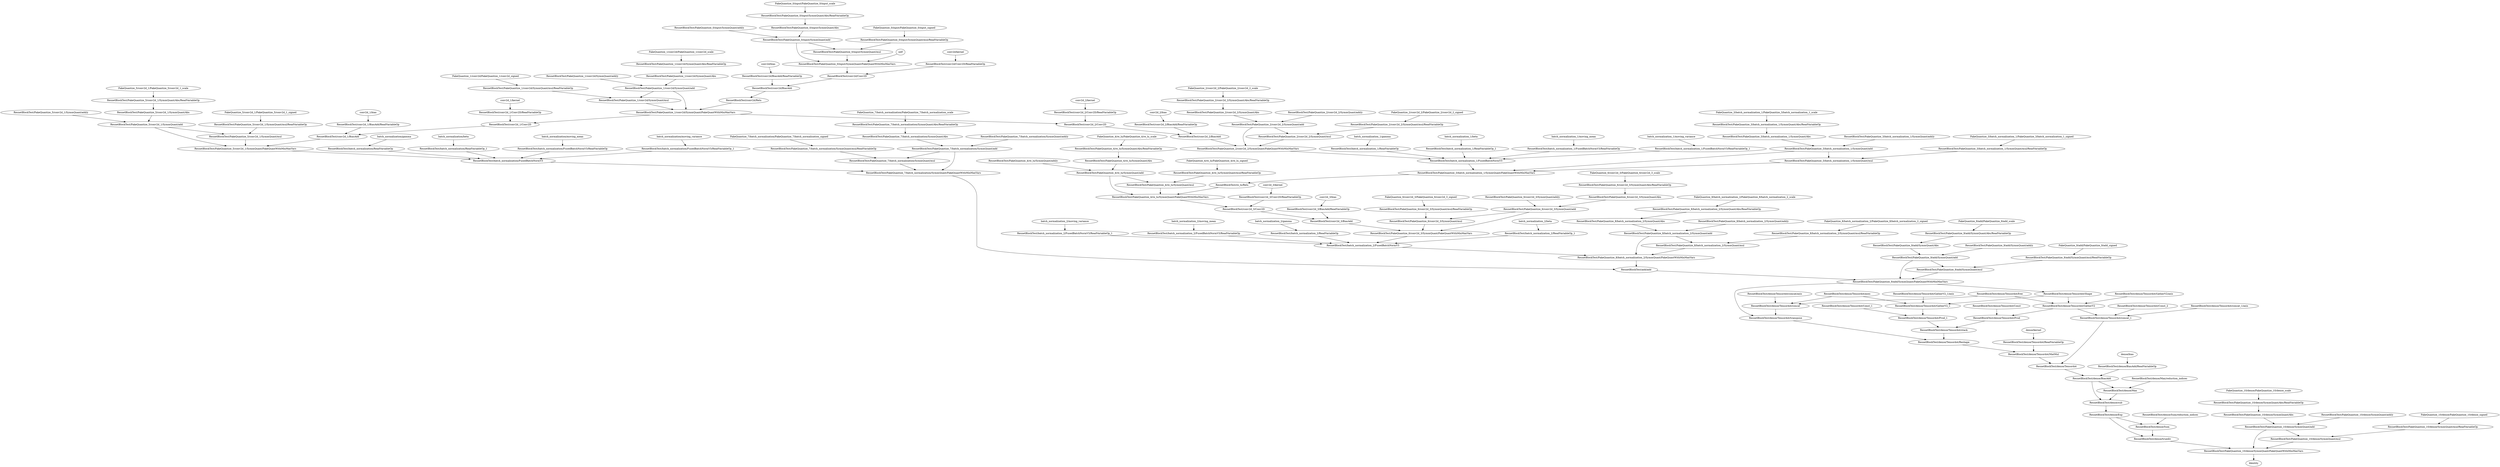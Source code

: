strict digraph  {
self [op=Placeholder];
"FakeQuantize_0/input/FakeQuantize_0/input_scale" [op=Placeholder];
"ResnetBlockTest/FakeQuantize_0/input/SymmQuant/Abs/ReadVariableOp" [op=ReadVariableOp];
"ResnetBlockTest/FakeQuantize_0/input/SymmQuant/Abs" [op=Abs];
"ResnetBlockTest/FakeQuantize_0/input/SymmQuant/add/y" [op=Const];
"ResnetBlockTest/FakeQuantize_0/input/SymmQuant/add" [op=AddV2];
"FakeQuantize_0/input/FakeQuantize_0/input_signed" [op=Placeholder];
"ResnetBlockTest/FakeQuantize_0/input/SymmQuant/mul/ReadVariableOp" [op=ReadVariableOp];
"ResnetBlockTest/FakeQuantize_0/input/SymmQuant/mul" [op=Mul];
"ResnetBlockTest/FakeQuantize_0/input/SymmQuant/FakeQuantWithMinMaxVars" [op=FakeQuantWithMinMaxVars];
"conv2d/kernel" [op=Placeholder];
"ResnetBlockTest/conv2d/Conv2D/ReadVariableOp" [op=ReadVariableOp];
"ResnetBlockTest/conv2d/Conv2D" [op=Conv2D];
"conv2d/bias" [op=Placeholder];
"ResnetBlockTest/conv2d/BiasAdd/ReadVariableOp" [op=ReadVariableOp];
"ResnetBlockTest/conv2d/BiasAdd" [op=BiasAdd];
"ResnetBlockTest/conv2d/Relu" [op=Relu];
"FakeQuantize_1/conv2d/FakeQuantize_1/conv2d_scale" [op=Placeholder];
"ResnetBlockTest/FakeQuantize_1/conv2d/SymmQuant/Abs/ReadVariableOp" [op=ReadVariableOp];
"ResnetBlockTest/FakeQuantize_1/conv2d/SymmQuant/Abs" [op=Abs];
"ResnetBlockTest/FakeQuantize_1/conv2d/SymmQuant/add/y" [op=Const];
"ResnetBlockTest/FakeQuantize_1/conv2d/SymmQuant/add" [op=AddV2];
"FakeQuantize_1/conv2d/FakeQuantize_1/conv2d_signed" [op=Placeholder];
"ResnetBlockTest/FakeQuantize_1/conv2d/SymmQuant/mul/ReadVariableOp" [op=ReadVariableOp];
"ResnetBlockTest/FakeQuantize_1/conv2d/SymmQuant/mul" [op=Mul];
"ResnetBlockTest/FakeQuantize_1/conv2d/SymmQuant/FakeQuantWithMinMaxVars" [op=FakeQuantWithMinMaxVars];
"conv2d_2/kernel" [op=Placeholder];
"ResnetBlockTest/conv2d_2/Conv2D/ReadVariableOp" [op=ReadVariableOp];
"ResnetBlockTest/conv2d_2/Conv2D" [op=Conv2D];
"conv2d_2/bias" [op=Placeholder];
"ResnetBlockTest/conv2d_2/BiasAdd/ReadVariableOp" [op=ReadVariableOp];
"ResnetBlockTest/conv2d_2/BiasAdd" [op=BiasAdd];
"FakeQuantize_2/conv2d_2/FakeQuantize_2/conv2d_2_scale" [op=Placeholder];
"ResnetBlockTest/FakeQuantize_2/conv2d_2/SymmQuant/Abs/ReadVariableOp" [op=ReadVariableOp];
"ResnetBlockTest/FakeQuantize_2/conv2d_2/SymmQuant/Abs" [op=Abs];
"ResnetBlockTest/FakeQuantize_2/conv2d_2/SymmQuant/add/y" [op=Const];
"ResnetBlockTest/FakeQuantize_2/conv2d_2/SymmQuant/add" [op=AddV2];
"FakeQuantize_2/conv2d_2/FakeQuantize_2/conv2d_2_signed" [op=Placeholder];
"ResnetBlockTest/FakeQuantize_2/conv2d_2/SymmQuant/mul/ReadVariableOp" [op=ReadVariableOp];
"ResnetBlockTest/FakeQuantize_2/conv2d_2/SymmQuant/mul" [op=Mul];
"ResnetBlockTest/FakeQuantize_2/conv2d_2/SymmQuant/FakeQuantWithMinMaxVars" [op=FakeQuantWithMinMaxVars];
"batch_normalization_1/gamma" [op=Placeholder];
"ResnetBlockTest/batch_normalization_1/ReadVariableOp" [op=ReadVariableOp];
"batch_normalization_1/beta" [op=Placeholder];
"ResnetBlockTest/batch_normalization_1/ReadVariableOp_1" [op=ReadVariableOp];
"batch_normalization_1/moving_mean" [op=Placeholder];
"ResnetBlockTest/batch_normalization_1/FusedBatchNormV3/ReadVariableOp" [op=ReadVariableOp];
"batch_normalization_1/moving_variance" [op=Placeholder];
"ResnetBlockTest/batch_normalization_1/FusedBatchNormV3/ReadVariableOp_1" [op=ReadVariableOp];
"ResnetBlockTest/batch_normalization_1/FusedBatchNormV3" [op=FusedBatchNormV3];
"FakeQuantize_3/batch_normalization_1/FakeQuantize_3/batch_normalization_1_scale" [op=Placeholder];
"ResnetBlockTest/FakeQuantize_3/batch_normalization_1/SymmQuant/Abs/ReadVariableOp" [op=ReadVariableOp];
"ResnetBlockTest/FakeQuantize_3/batch_normalization_1/SymmQuant/Abs" [op=Abs];
"ResnetBlockTest/FakeQuantize_3/batch_normalization_1/SymmQuant/add/y" [op=Const];
"ResnetBlockTest/FakeQuantize_3/batch_normalization_1/SymmQuant/add" [op=AddV2];
"FakeQuantize_3/batch_normalization_1/FakeQuantize_3/batch_normalization_1_signed" [op=Placeholder];
"ResnetBlockTest/FakeQuantize_3/batch_normalization_1/SymmQuant/mul/ReadVariableOp" [op=ReadVariableOp];
"ResnetBlockTest/FakeQuantize_3/batch_normalization_1/SymmQuant/mul" [op=Mul];
"ResnetBlockTest/FakeQuantize_3/batch_normalization_1/SymmQuant/FakeQuantWithMinMaxVars" [op=FakeQuantWithMinMaxVars];
"ResnetBlockTest/re_lu/Relu" [op=Relu];
"FakeQuantize_4/re_lu/FakeQuantize_4/re_lu_scale" [op=Placeholder];
"ResnetBlockTest/FakeQuantize_4/re_lu/SymmQuant/Abs/ReadVariableOp" [op=ReadVariableOp];
"ResnetBlockTest/FakeQuantize_4/re_lu/SymmQuant/Abs" [op=Abs];
"ResnetBlockTest/FakeQuantize_4/re_lu/SymmQuant/add/y" [op=Const];
"ResnetBlockTest/FakeQuantize_4/re_lu/SymmQuant/add" [op=AddV2];
"FakeQuantize_4/re_lu/FakeQuantize_4/re_lu_signed" [op=Placeholder];
"ResnetBlockTest/FakeQuantize_4/re_lu/SymmQuant/mul/ReadVariableOp" [op=ReadVariableOp];
"ResnetBlockTest/FakeQuantize_4/re_lu/SymmQuant/mul" [op=Mul];
"ResnetBlockTest/FakeQuantize_4/re_lu/SymmQuant/FakeQuantWithMinMaxVars" [op=FakeQuantWithMinMaxVars];
"conv2d_3/kernel" [op=Placeholder];
"ResnetBlockTest/conv2d_3/Conv2D/ReadVariableOp" [op=ReadVariableOp];
"ResnetBlockTest/conv2d_3/Conv2D" [op=Conv2D];
"conv2d_3/bias" [op=Placeholder];
"ResnetBlockTest/conv2d_3/BiasAdd/ReadVariableOp" [op=ReadVariableOp];
"ResnetBlockTest/conv2d_3/BiasAdd" [op=BiasAdd];
"conv2d_1/kernel" [op=Placeholder];
"ResnetBlockTest/conv2d_1/Conv2D/ReadVariableOp" [op=ReadVariableOp];
"ResnetBlockTest/conv2d_1/Conv2D" [op=Conv2D];
"conv2d_1/bias" [op=Placeholder];
"ResnetBlockTest/conv2d_1/BiasAdd/ReadVariableOp" [op=ReadVariableOp];
"ResnetBlockTest/conv2d_1/BiasAdd" [op=BiasAdd];
"FakeQuantize_6/conv2d_3/FakeQuantize_6/conv2d_3_scale" [op=Placeholder];
"ResnetBlockTest/FakeQuantize_6/conv2d_3/SymmQuant/Abs/ReadVariableOp" [op=ReadVariableOp];
"ResnetBlockTest/FakeQuantize_6/conv2d_3/SymmQuant/Abs" [op=Abs];
"ResnetBlockTest/FakeQuantize_6/conv2d_3/SymmQuant/add/y" [op=Const];
"ResnetBlockTest/FakeQuantize_6/conv2d_3/SymmQuant/add" [op=AddV2];
"FakeQuantize_6/conv2d_3/FakeQuantize_6/conv2d_3_signed" [op=Placeholder];
"ResnetBlockTest/FakeQuantize_6/conv2d_3/SymmQuant/mul/ReadVariableOp" [op=ReadVariableOp];
"ResnetBlockTest/FakeQuantize_6/conv2d_3/SymmQuant/mul" [op=Mul];
"ResnetBlockTest/FakeQuantize_6/conv2d_3/SymmQuant/FakeQuantWithMinMaxVars" [op=FakeQuantWithMinMaxVars];
"FakeQuantize_5/conv2d_1/FakeQuantize_5/conv2d_1_scale" [op=Placeholder];
"ResnetBlockTest/FakeQuantize_5/conv2d_1/SymmQuant/Abs/ReadVariableOp" [op=ReadVariableOp];
"ResnetBlockTest/FakeQuantize_5/conv2d_1/SymmQuant/Abs" [op=Abs];
"ResnetBlockTest/FakeQuantize_5/conv2d_1/SymmQuant/add/y" [op=Const];
"ResnetBlockTest/FakeQuantize_5/conv2d_1/SymmQuant/add" [op=AddV2];
"FakeQuantize_5/conv2d_1/FakeQuantize_5/conv2d_1_signed" [op=Placeholder];
"ResnetBlockTest/FakeQuantize_5/conv2d_1/SymmQuant/mul/ReadVariableOp" [op=ReadVariableOp];
"ResnetBlockTest/FakeQuantize_5/conv2d_1/SymmQuant/mul" [op=Mul];
"ResnetBlockTest/FakeQuantize_5/conv2d_1/SymmQuant/FakeQuantWithMinMaxVars" [op=FakeQuantWithMinMaxVars];
"batch_normalization_2/gamma" [op=Placeholder];
"ResnetBlockTest/batch_normalization_2/ReadVariableOp" [op=ReadVariableOp];
"batch_normalization_2/beta" [op=Placeholder];
"ResnetBlockTest/batch_normalization_2/ReadVariableOp_1" [op=ReadVariableOp];
"batch_normalization_2/moving_mean" [op=Placeholder];
"ResnetBlockTest/batch_normalization_2/FusedBatchNormV3/ReadVariableOp" [op=ReadVariableOp];
"batch_normalization_2/moving_variance" [op=Placeholder];
"ResnetBlockTest/batch_normalization_2/FusedBatchNormV3/ReadVariableOp_1" [op=ReadVariableOp];
"ResnetBlockTest/batch_normalization_2/FusedBatchNormV3" [op=FusedBatchNormV3];
"batch_normalization/gamma" [op=Placeholder];
"ResnetBlockTest/batch_normalization/ReadVariableOp" [op=ReadVariableOp];
"batch_normalization/beta" [op=Placeholder];
"ResnetBlockTest/batch_normalization/ReadVariableOp_1" [op=ReadVariableOp];
"batch_normalization/moving_mean" [op=Placeholder];
"ResnetBlockTest/batch_normalization/FusedBatchNormV3/ReadVariableOp" [op=ReadVariableOp];
"batch_normalization/moving_variance" [op=Placeholder];
"ResnetBlockTest/batch_normalization/FusedBatchNormV3/ReadVariableOp_1" [op=ReadVariableOp];
"ResnetBlockTest/batch_normalization/FusedBatchNormV3" [op=FusedBatchNormV3];
"FakeQuantize_7/batch_normalization/FakeQuantize_7/batch_normalization_scale" [op=Placeholder];
"ResnetBlockTest/FakeQuantize_7/batch_normalization/SymmQuant/Abs/ReadVariableOp" [op=ReadVariableOp];
"ResnetBlockTest/FakeQuantize_7/batch_normalization/SymmQuant/Abs" [op=Abs];
"ResnetBlockTest/FakeQuantize_7/batch_normalization/SymmQuant/add/y" [op=Const];
"ResnetBlockTest/FakeQuantize_7/batch_normalization/SymmQuant/add" [op=AddV2];
"FakeQuantize_7/batch_normalization/FakeQuantize_7/batch_normalization_signed" [op=Placeholder];
"ResnetBlockTest/FakeQuantize_7/batch_normalization/SymmQuant/mul/ReadVariableOp" [op=ReadVariableOp];
"ResnetBlockTest/FakeQuantize_7/batch_normalization/SymmQuant/mul" [op=Mul];
"ResnetBlockTest/FakeQuantize_7/batch_normalization/SymmQuant/FakeQuantWithMinMaxVars" [op=FakeQuantWithMinMaxVars];
"FakeQuantize_8/batch_normalization_2/FakeQuantize_8/batch_normalization_2_scale" [op=Placeholder];
"ResnetBlockTest/FakeQuantize_8/batch_normalization_2/SymmQuant/Abs/ReadVariableOp" [op=ReadVariableOp];
"ResnetBlockTest/FakeQuantize_8/batch_normalization_2/SymmQuant/Abs" [op=Abs];
"ResnetBlockTest/FakeQuantize_8/batch_normalization_2/SymmQuant/add/y" [op=Const];
"ResnetBlockTest/FakeQuantize_8/batch_normalization_2/SymmQuant/add" [op=AddV2];
"FakeQuantize_8/batch_normalization_2/FakeQuantize_8/batch_normalization_2_signed" [op=Placeholder];
"ResnetBlockTest/FakeQuantize_8/batch_normalization_2/SymmQuant/mul/ReadVariableOp" [op=ReadVariableOp];
"ResnetBlockTest/FakeQuantize_8/batch_normalization_2/SymmQuant/mul" [op=Mul];
"ResnetBlockTest/FakeQuantize_8/batch_normalization_2/SymmQuant/FakeQuantWithMinMaxVars" [op=FakeQuantWithMinMaxVars];
"ResnetBlockTest/add/add" [op=AddV2];
"FakeQuantize_9/add/FakeQuantize_9/add_scale" [op=Placeholder];
"ResnetBlockTest/FakeQuantize_9/add/SymmQuant/Abs/ReadVariableOp" [op=ReadVariableOp];
"ResnetBlockTest/FakeQuantize_9/add/SymmQuant/Abs" [op=Abs];
"ResnetBlockTest/FakeQuantize_9/add/SymmQuant/add/y" [op=Const];
"ResnetBlockTest/FakeQuantize_9/add/SymmQuant/add" [op=AddV2];
"FakeQuantize_9/add/FakeQuantize_9/add_signed" [op=Placeholder];
"ResnetBlockTest/FakeQuantize_9/add/SymmQuant/mul/ReadVariableOp" [op=ReadVariableOp];
"ResnetBlockTest/FakeQuantize_9/add/SymmQuant/mul" [op=Mul];
"ResnetBlockTest/FakeQuantize_9/add/SymmQuant/FakeQuantWithMinMaxVars" [op=FakeQuantWithMinMaxVars];
"dense/kernel" [op=Placeholder];
"ResnetBlockTest/dense/Tensordot/ReadVariableOp" [op=ReadVariableOp];
"ResnetBlockTest/dense/Tensordot/axes" [op=Const];
"ResnetBlockTest/dense/Tensordot/free" [op=Const];
"ResnetBlockTest/dense/Tensordot/Shape" [op=Shape];
"ResnetBlockTest/dense/Tensordot/GatherV2/axis" [op=Const];
"ResnetBlockTest/dense/Tensordot/GatherV2" [op=GatherV2];
"ResnetBlockTest/dense/Tensordot/GatherV2_1/axis" [op=Const];
"ResnetBlockTest/dense/Tensordot/GatherV2_1" [op=GatherV2];
"ResnetBlockTest/dense/Tensordot/Const" [op=Const];
"ResnetBlockTest/dense/Tensordot/Prod" [op=Prod];
"ResnetBlockTest/dense/Tensordot/Const_1" [op=Const];
"ResnetBlockTest/dense/Tensordot/Prod_1" [op=Prod];
"ResnetBlockTest/dense/Tensordot/concat/axis" [op=Const];
"ResnetBlockTest/dense/Tensordot/concat" [op=ConcatV2];
"ResnetBlockTest/dense/Tensordot/stack" [op=Pack];
"ResnetBlockTest/dense/Tensordot/transpose" [op=Transpose];
"ResnetBlockTest/dense/Tensordot/Reshape" [op=Reshape];
"ResnetBlockTest/dense/Tensordot/MatMul" [op=MatMul];
"ResnetBlockTest/dense/Tensordot/Const_2" [op=Const];
"ResnetBlockTest/dense/Tensordot/concat_1/axis" [op=Const];
"ResnetBlockTest/dense/Tensordot/concat_1" [op=ConcatV2];
"ResnetBlockTest/dense/Tensordot" [op=Reshape];
"dense/bias" [op=Placeholder];
"ResnetBlockTest/dense/BiasAdd/ReadVariableOp" [op=ReadVariableOp];
"ResnetBlockTest/dense/BiasAdd" [op=BiasAdd];
"ResnetBlockTest/dense/Max/reduction_indices" [op=Const];
"ResnetBlockTest/dense/Max" [op=Max];
"ResnetBlockTest/dense/sub" [op=Sub];
"ResnetBlockTest/dense/Exp" [op=Exp];
"ResnetBlockTest/dense/Sum/reduction_indices" [op=Const];
"ResnetBlockTest/dense/Sum" [op=Sum];
"ResnetBlockTest/dense/truediv" [op=RealDiv];
"FakeQuantize_10/dense/FakeQuantize_10/dense_scale" [op=Placeholder];
"ResnetBlockTest/FakeQuantize_10/dense/SymmQuant/Abs/ReadVariableOp" [op=ReadVariableOp];
"ResnetBlockTest/FakeQuantize_10/dense/SymmQuant/Abs" [op=Abs];
"ResnetBlockTest/FakeQuantize_10/dense/SymmQuant/add/y" [op=Const];
"ResnetBlockTest/FakeQuantize_10/dense/SymmQuant/add" [op=AddV2];
"FakeQuantize_10/dense/FakeQuantize_10/dense_signed" [op=Placeholder];
"ResnetBlockTest/FakeQuantize_10/dense/SymmQuant/mul/ReadVariableOp" [op=ReadVariableOp];
"ResnetBlockTest/FakeQuantize_10/dense/SymmQuant/mul" [op=Mul];
"ResnetBlockTest/FakeQuantize_10/dense/SymmQuant/FakeQuantWithMinMaxVars" [op=FakeQuantWithMinMaxVars];
Identity [op=Identity];
self -> "ResnetBlockTest/FakeQuantize_0/input/SymmQuant/FakeQuantWithMinMaxVars";
"FakeQuantize_0/input/FakeQuantize_0/input_scale" -> "ResnetBlockTest/FakeQuantize_0/input/SymmQuant/Abs/ReadVariableOp";
"ResnetBlockTest/FakeQuantize_0/input/SymmQuant/Abs/ReadVariableOp" -> "ResnetBlockTest/FakeQuantize_0/input/SymmQuant/Abs";
"ResnetBlockTest/FakeQuantize_0/input/SymmQuant/Abs" -> "ResnetBlockTest/FakeQuantize_0/input/SymmQuant/add";
"ResnetBlockTest/FakeQuantize_0/input/SymmQuant/add/y" -> "ResnetBlockTest/FakeQuantize_0/input/SymmQuant/add";
"ResnetBlockTest/FakeQuantize_0/input/SymmQuant/add" -> "ResnetBlockTest/FakeQuantize_0/input/SymmQuant/mul";
"ResnetBlockTest/FakeQuantize_0/input/SymmQuant/add" -> "ResnetBlockTest/FakeQuantize_0/input/SymmQuant/FakeQuantWithMinMaxVars";
"FakeQuantize_0/input/FakeQuantize_0/input_signed" -> "ResnetBlockTest/FakeQuantize_0/input/SymmQuant/mul/ReadVariableOp";
"ResnetBlockTest/FakeQuantize_0/input/SymmQuant/mul/ReadVariableOp" -> "ResnetBlockTest/FakeQuantize_0/input/SymmQuant/mul";
"ResnetBlockTest/FakeQuantize_0/input/SymmQuant/mul" -> "ResnetBlockTest/FakeQuantize_0/input/SymmQuant/FakeQuantWithMinMaxVars";
"ResnetBlockTest/FakeQuantize_0/input/SymmQuant/FakeQuantWithMinMaxVars" -> "ResnetBlockTest/conv2d/Conv2D";
"conv2d/kernel" -> "ResnetBlockTest/conv2d/Conv2D/ReadVariableOp";
"ResnetBlockTest/conv2d/Conv2D/ReadVariableOp" -> "ResnetBlockTest/conv2d/Conv2D";
"ResnetBlockTest/conv2d/Conv2D" -> "ResnetBlockTest/conv2d/BiasAdd";
"conv2d/bias" -> "ResnetBlockTest/conv2d/BiasAdd/ReadVariableOp";
"ResnetBlockTest/conv2d/BiasAdd/ReadVariableOp" -> "ResnetBlockTest/conv2d/BiasAdd";
"ResnetBlockTest/conv2d/BiasAdd" -> "ResnetBlockTest/conv2d/Relu";
"ResnetBlockTest/conv2d/Relu" -> "ResnetBlockTest/FakeQuantize_1/conv2d/SymmQuant/FakeQuantWithMinMaxVars";
"FakeQuantize_1/conv2d/FakeQuantize_1/conv2d_scale" -> "ResnetBlockTest/FakeQuantize_1/conv2d/SymmQuant/Abs/ReadVariableOp";
"ResnetBlockTest/FakeQuantize_1/conv2d/SymmQuant/Abs/ReadVariableOp" -> "ResnetBlockTest/FakeQuantize_1/conv2d/SymmQuant/Abs";
"ResnetBlockTest/FakeQuantize_1/conv2d/SymmQuant/Abs" -> "ResnetBlockTest/FakeQuantize_1/conv2d/SymmQuant/add";
"ResnetBlockTest/FakeQuantize_1/conv2d/SymmQuant/add/y" -> "ResnetBlockTest/FakeQuantize_1/conv2d/SymmQuant/add";
"ResnetBlockTest/FakeQuantize_1/conv2d/SymmQuant/add" -> "ResnetBlockTest/FakeQuantize_1/conv2d/SymmQuant/mul";
"ResnetBlockTest/FakeQuantize_1/conv2d/SymmQuant/add" -> "ResnetBlockTest/FakeQuantize_1/conv2d/SymmQuant/FakeQuantWithMinMaxVars";
"FakeQuantize_1/conv2d/FakeQuantize_1/conv2d_signed" -> "ResnetBlockTest/FakeQuantize_1/conv2d/SymmQuant/mul/ReadVariableOp";
"ResnetBlockTest/FakeQuantize_1/conv2d/SymmQuant/mul/ReadVariableOp" -> "ResnetBlockTest/FakeQuantize_1/conv2d/SymmQuant/mul";
"ResnetBlockTest/FakeQuantize_1/conv2d/SymmQuant/mul" -> "ResnetBlockTest/FakeQuantize_1/conv2d/SymmQuant/FakeQuantWithMinMaxVars";
"ResnetBlockTest/FakeQuantize_1/conv2d/SymmQuant/FakeQuantWithMinMaxVars" -> "ResnetBlockTest/conv2d_2/Conv2D";
"ResnetBlockTest/FakeQuantize_1/conv2d/SymmQuant/FakeQuantWithMinMaxVars" -> "ResnetBlockTest/conv2d_1/Conv2D";
"conv2d_2/kernel" -> "ResnetBlockTest/conv2d_2/Conv2D/ReadVariableOp";
"ResnetBlockTest/conv2d_2/Conv2D/ReadVariableOp" -> "ResnetBlockTest/conv2d_2/Conv2D";
"ResnetBlockTest/conv2d_2/Conv2D" -> "ResnetBlockTest/conv2d_2/BiasAdd";
"conv2d_2/bias" -> "ResnetBlockTest/conv2d_2/BiasAdd/ReadVariableOp";
"ResnetBlockTest/conv2d_2/BiasAdd/ReadVariableOp" -> "ResnetBlockTest/conv2d_2/BiasAdd";
"ResnetBlockTest/conv2d_2/BiasAdd" -> "ResnetBlockTest/FakeQuantize_2/conv2d_2/SymmQuant/FakeQuantWithMinMaxVars";
"FakeQuantize_2/conv2d_2/FakeQuantize_2/conv2d_2_scale" -> "ResnetBlockTest/FakeQuantize_2/conv2d_2/SymmQuant/Abs/ReadVariableOp";
"ResnetBlockTest/FakeQuantize_2/conv2d_2/SymmQuant/Abs/ReadVariableOp" -> "ResnetBlockTest/FakeQuantize_2/conv2d_2/SymmQuant/Abs";
"ResnetBlockTest/FakeQuantize_2/conv2d_2/SymmQuant/Abs" -> "ResnetBlockTest/FakeQuantize_2/conv2d_2/SymmQuant/add";
"ResnetBlockTest/FakeQuantize_2/conv2d_2/SymmQuant/add/y" -> "ResnetBlockTest/FakeQuantize_2/conv2d_2/SymmQuant/add";
"ResnetBlockTest/FakeQuantize_2/conv2d_2/SymmQuant/add" -> "ResnetBlockTest/FakeQuantize_2/conv2d_2/SymmQuant/mul";
"ResnetBlockTest/FakeQuantize_2/conv2d_2/SymmQuant/add" -> "ResnetBlockTest/FakeQuantize_2/conv2d_2/SymmQuant/FakeQuantWithMinMaxVars";
"FakeQuantize_2/conv2d_2/FakeQuantize_2/conv2d_2_signed" -> "ResnetBlockTest/FakeQuantize_2/conv2d_2/SymmQuant/mul/ReadVariableOp";
"ResnetBlockTest/FakeQuantize_2/conv2d_2/SymmQuant/mul/ReadVariableOp" -> "ResnetBlockTest/FakeQuantize_2/conv2d_2/SymmQuant/mul";
"ResnetBlockTest/FakeQuantize_2/conv2d_2/SymmQuant/mul" -> "ResnetBlockTest/FakeQuantize_2/conv2d_2/SymmQuant/FakeQuantWithMinMaxVars";
"ResnetBlockTest/FakeQuantize_2/conv2d_2/SymmQuant/FakeQuantWithMinMaxVars" -> "ResnetBlockTest/batch_normalization_1/FusedBatchNormV3";
"batch_normalization_1/gamma" -> "ResnetBlockTest/batch_normalization_1/ReadVariableOp";
"ResnetBlockTest/batch_normalization_1/ReadVariableOp" -> "ResnetBlockTest/batch_normalization_1/FusedBatchNormV3";
"batch_normalization_1/beta" -> "ResnetBlockTest/batch_normalization_1/ReadVariableOp_1";
"ResnetBlockTest/batch_normalization_1/ReadVariableOp_1" -> "ResnetBlockTest/batch_normalization_1/FusedBatchNormV3";
"batch_normalization_1/moving_mean" -> "ResnetBlockTest/batch_normalization_1/FusedBatchNormV3/ReadVariableOp";
"ResnetBlockTest/batch_normalization_1/FusedBatchNormV3/ReadVariableOp" -> "ResnetBlockTest/batch_normalization_1/FusedBatchNormV3";
"batch_normalization_1/moving_variance" -> "ResnetBlockTest/batch_normalization_1/FusedBatchNormV3/ReadVariableOp_1";
"ResnetBlockTest/batch_normalization_1/FusedBatchNormV3/ReadVariableOp_1" -> "ResnetBlockTest/batch_normalization_1/FusedBatchNormV3";
"ResnetBlockTest/batch_normalization_1/FusedBatchNormV3" -> "ResnetBlockTest/FakeQuantize_3/batch_normalization_1/SymmQuant/FakeQuantWithMinMaxVars";
"FakeQuantize_3/batch_normalization_1/FakeQuantize_3/batch_normalization_1_scale" -> "ResnetBlockTest/FakeQuantize_3/batch_normalization_1/SymmQuant/Abs/ReadVariableOp";
"ResnetBlockTest/FakeQuantize_3/batch_normalization_1/SymmQuant/Abs/ReadVariableOp" -> "ResnetBlockTest/FakeQuantize_3/batch_normalization_1/SymmQuant/Abs";
"ResnetBlockTest/FakeQuantize_3/batch_normalization_1/SymmQuant/Abs" -> "ResnetBlockTest/FakeQuantize_3/batch_normalization_1/SymmQuant/add";
"ResnetBlockTest/FakeQuantize_3/batch_normalization_1/SymmQuant/add/y" -> "ResnetBlockTest/FakeQuantize_3/batch_normalization_1/SymmQuant/add";
"ResnetBlockTest/FakeQuantize_3/batch_normalization_1/SymmQuant/add" -> "ResnetBlockTest/FakeQuantize_3/batch_normalization_1/SymmQuant/mul";
"ResnetBlockTest/FakeQuantize_3/batch_normalization_1/SymmQuant/add" -> "ResnetBlockTest/FakeQuantize_3/batch_normalization_1/SymmQuant/FakeQuantWithMinMaxVars";
"FakeQuantize_3/batch_normalization_1/FakeQuantize_3/batch_normalization_1_signed" -> "ResnetBlockTest/FakeQuantize_3/batch_normalization_1/SymmQuant/mul/ReadVariableOp";
"ResnetBlockTest/FakeQuantize_3/batch_normalization_1/SymmQuant/mul/ReadVariableOp" -> "ResnetBlockTest/FakeQuantize_3/batch_normalization_1/SymmQuant/mul";
"ResnetBlockTest/FakeQuantize_3/batch_normalization_1/SymmQuant/mul" -> "ResnetBlockTest/FakeQuantize_3/batch_normalization_1/SymmQuant/FakeQuantWithMinMaxVars";
"ResnetBlockTest/FakeQuantize_3/batch_normalization_1/SymmQuant/FakeQuantWithMinMaxVars" -> "ResnetBlockTest/re_lu/Relu";
"ResnetBlockTest/re_lu/Relu" -> "ResnetBlockTest/FakeQuantize_4/re_lu/SymmQuant/FakeQuantWithMinMaxVars";
"FakeQuantize_4/re_lu/FakeQuantize_4/re_lu_scale" -> "ResnetBlockTest/FakeQuantize_4/re_lu/SymmQuant/Abs/ReadVariableOp";
"ResnetBlockTest/FakeQuantize_4/re_lu/SymmQuant/Abs/ReadVariableOp" -> "ResnetBlockTest/FakeQuantize_4/re_lu/SymmQuant/Abs";
"ResnetBlockTest/FakeQuantize_4/re_lu/SymmQuant/Abs" -> "ResnetBlockTest/FakeQuantize_4/re_lu/SymmQuant/add";
"ResnetBlockTest/FakeQuantize_4/re_lu/SymmQuant/add/y" -> "ResnetBlockTest/FakeQuantize_4/re_lu/SymmQuant/add";
"ResnetBlockTest/FakeQuantize_4/re_lu/SymmQuant/add" -> "ResnetBlockTest/FakeQuantize_4/re_lu/SymmQuant/mul";
"ResnetBlockTest/FakeQuantize_4/re_lu/SymmQuant/add" -> "ResnetBlockTest/FakeQuantize_4/re_lu/SymmQuant/FakeQuantWithMinMaxVars";
"FakeQuantize_4/re_lu/FakeQuantize_4/re_lu_signed" -> "ResnetBlockTest/FakeQuantize_4/re_lu/SymmQuant/mul/ReadVariableOp";
"ResnetBlockTest/FakeQuantize_4/re_lu/SymmQuant/mul/ReadVariableOp" -> "ResnetBlockTest/FakeQuantize_4/re_lu/SymmQuant/mul";
"ResnetBlockTest/FakeQuantize_4/re_lu/SymmQuant/mul" -> "ResnetBlockTest/FakeQuantize_4/re_lu/SymmQuant/FakeQuantWithMinMaxVars";
"ResnetBlockTest/FakeQuantize_4/re_lu/SymmQuant/FakeQuantWithMinMaxVars" -> "ResnetBlockTest/conv2d_3/Conv2D";
"conv2d_3/kernel" -> "ResnetBlockTest/conv2d_3/Conv2D/ReadVariableOp";
"ResnetBlockTest/conv2d_3/Conv2D/ReadVariableOp" -> "ResnetBlockTest/conv2d_3/Conv2D";
"ResnetBlockTest/conv2d_3/Conv2D" -> "ResnetBlockTest/conv2d_3/BiasAdd";
"conv2d_3/bias" -> "ResnetBlockTest/conv2d_3/BiasAdd/ReadVariableOp";
"ResnetBlockTest/conv2d_3/BiasAdd/ReadVariableOp" -> "ResnetBlockTest/conv2d_3/BiasAdd";
"ResnetBlockTest/conv2d_3/BiasAdd" -> "ResnetBlockTest/FakeQuantize_6/conv2d_3/SymmQuant/FakeQuantWithMinMaxVars";
"conv2d_1/kernel" -> "ResnetBlockTest/conv2d_1/Conv2D/ReadVariableOp";
"ResnetBlockTest/conv2d_1/Conv2D/ReadVariableOp" -> "ResnetBlockTest/conv2d_1/Conv2D";
"ResnetBlockTest/conv2d_1/Conv2D" -> "ResnetBlockTest/conv2d_1/BiasAdd";
"conv2d_1/bias" -> "ResnetBlockTest/conv2d_1/BiasAdd/ReadVariableOp";
"ResnetBlockTest/conv2d_1/BiasAdd/ReadVariableOp" -> "ResnetBlockTest/conv2d_1/BiasAdd";
"ResnetBlockTest/conv2d_1/BiasAdd" -> "ResnetBlockTest/FakeQuantize_5/conv2d_1/SymmQuant/FakeQuantWithMinMaxVars";
"FakeQuantize_6/conv2d_3/FakeQuantize_6/conv2d_3_scale" -> "ResnetBlockTest/FakeQuantize_6/conv2d_3/SymmQuant/Abs/ReadVariableOp";
"ResnetBlockTest/FakeQuantize_6/conv2d_3/SymmQuant/Abs/ReadVariableOp" -> "ResnetBlockTest/FakeQuantize_6/conv2d_3/SymmQuant/Abs";
"ResnetBlockTest/FakeQuantize_6/conv2d_3/SymmQuant/Abs" -> "ResnetBlockTest/FakeQuantize_6/conv2d_3/SymmQuant/add";
"ResnetBlockTest/FakeQuantize_6/conv2d_3/SymmQuant/add/y" -> "ResnetBlockTest/FakeQuantize_6/conv2d_3/SymmQuant/add";
"ResnetBlockTest/FakeQuantize_6/conv2d_3/SymmQuant/add" -> "ResnetBlockTest/FakeQuantize_6/conv2d_3/SymmQuant/mul";
"ResnetBlockTest/FakeQuantize_6/conv2d_3/SymmQuant/add" -> "ResnetBlockTest/FakeQuantize_6/conv2d_3/SymmQuant/FakeQuantWithMinMaxVars";
"FakeQuantize_6/conv2d_3/FakeQuantize_6/conv2d_3_signed" -> "ResnetBlockTest/FakeQuantize_6/conv2d_3/SymmQuant/mul/ReadVariableOp";
"ResnetBlockTest/FakeQuantize_6/conv2d_3/SymmQuant/mul/ReadVariableOp" -> "ResnetBlockTest/FakeQuantize_6/conv2d_3/SymmQuant/mul";
"ResnetBlockTest/FakeQuantize_6/conv2d_3/SymmQuant/mul" -> "ResnetBlockTest/FakeQuantize_6/conv2d_3/SymmQuant/FakeQuantWithMinMaxVars";
"ResnetBlockTest/FakeQuantize_6/conv2d_3/SymmQuant/FakeQuantWithMinMaxVars" -> "ResnetBlockTest/batch_normalization_2/FusedBatchNormV3";
"FakeQuantize_5/conv2d_1/FakeQuantize_5/conv2d_1_scale" -> "ResnetBlockTest/FakeQuantize_5/conv2d_1/SymmQuant/Abs/ReadVariableOp";
"ResnetBlockTest/FakeQuantize_5/conv2d_1/SymmQuant/Abs/ReadVariableOp" -> "ResnetBlockTest/FakeQuantize_5/conv2d_1/SymmQuant/Abs";
"ResnetBlockTest/FakeQuantize_5/conv2d_1/SymmQuant/Abs" -> "ResnetBlockTest/FakeQuantize_5/conv2d_1/SymmQuant/add";
"ResnetBlockTest/FakeQuantize_5/conv2d_1/SymmQuant/add/y" -> "ResnetBlockTest/FakeQuantize_5/conv2d_1/SymmQuant/add";
"ResnetBlockTest/FakeQuantize_5/conv2d_1/SymmQuant/add" -> "ResnetBlockTest/FakeQuantize_5/conv2d_1/SymmQuant/mul";
"ResnetBlockTest/FakeQuantize_5/conv2d_1/SymmQuant/add" -> "ResnetBlockTest/FakeQuantize_5/conv2d_1/SymmQuant/FakeQuantWithMinMaxVars";
"FakeQuantize_5/conv2d_1/FakeQuantize_5/conv2d_1_signed" -> "ResnetBlockTest/FakeQuantize_5/conv2d_1/SymmQuant/mul/ReadVariableOp";
"ResnetBlockTest/FakeQuantize_5/conv2d_1/SymmQuant/mul/ReadVariableOp" -> "ResnetBlockTest/FakeQuantize_5/conv2d_1/SymmQuant/mul";
"ResnetBlockTest/FakeQuantize_5/conv2d_1/SymmQuant/mul" -> "ResnetBlockTest/FakeQuantize_5/conv2d_1/SymmQuant/FakeQuantWithMinMaxVars";
"ResnetBlockTest/FakeQuantize_5/conv2d_1/SymmQuant/FakeQuantWithMinMaxVars" -> "ResnetBlockTest/batch_normalization/FusedBatchNormV3";
"batch_normalization_2/gamma" -> "ResnetBlockTest/batch_normalization_2/ReadVariableOp";
"ResnetBlockTest/batch_normalization_2/ReadVariableOp" -> "ResnetBlockTest/batch_normalization_2/FusedBatchNormV3";
"batch_normalization_2/beta" -> "ResnetBlockTest/batch_normalization_2/ReadVariableOp_1";
"ResnetBlockTest/batch_normalization_2/ReadVariableOp_1" -> "ResnetBlockTest/batch_normalization_2/FusedBatchNormV3";
"batch_normalization_2/moving_mean" -> "ResnetBlockTest/batch_normalization_2/FusedBatchNormV3/ReadVariableOp";
"ResnetBlockTest/batch_normalization_2/FusedBatchNormV3/ReadVariableOp" -> "ResnetBlockTest/batch_normalization_2/FusedBatchNormV3";
"batch_normalization_2/moving_variance" -> "ResnetBlockTest/batch_normalization_2/FusedBatchNormV3/ReadVariableOp_1";
"ResnetBlockTest/batch_normalization_2/FusedBatchNormV3/ReadVariableOp_1" -> "ResnetBlockTest/batch_normalization_2/FusedBatchNormV3";
"ResnetBlockTest/batch_normalization_2/FusedBatchNormV3" -> "ResnetBlockTest/FakeQuantize_8/batch_normalization_2/SymmQuant/FakeQuantWithMinMaxVars";
"batch_normalization/gamma" -> "ResnetBlockTest/batch_normalization/ReadVariableOp";
"ResnetBlockTest/batch_normalization/ReadVariableOp" -> "ResnetBlockTest/batch_normalization/FusedBatchNormV3";
"batch_normalization/beta" -> "ResnetBlockTest/batch_normalization/ReadVariableOp_1";
"ResnetBlockTest/batch_normalization/ReadVariableOp_1" -> "ResnetBlockTest/batch_normalization/FusedBatchNormV3";
"batch_normalization/moving_mean" -> "ResnetBlockTest/batch_normalization/FusedBatchNormV3/ReadVariableOp";
"ResnetBlockTest/batch_normalization/FusedBatchNormV3/ReadVariableOp" -> "ResnetBlockTest/batch_normalization/FusedBatchNormV3";
"batch_normalization/moving_variance" -> "ResnetBlockTest/batch_normalization/FusedBatchNormV3/ReadVariableOp_1";
"ResnetBlockTest/batch_normalization/FusedBatchNormV3/ReadVariableOp_1" -> "ResnetBlockTest/batch_normalization/FusedBatchNormV3";
"ResnetBlockTest/batch_normalization/FusedBatchNormV3" -> "ResnetBlockTest/FakeQuantize_7/batch_normalization/SymmQuant/FakeQuantWithMinMaxVars";
"FakeQuantize_7/batch_normalization/FakeQuantize_7/batch_normalization_scale" -> "ResnetBlockTest/FakeQuantize_7/batch_normalization/SymmQuant/Abs/ReadVariableOp";
"ResnetBlockTest/FakeQuantize_7/batch_normalization/SymmQuant/Abs/ReadVariableOp" -> "ResnetBlockTest/FakeQuantize_7/batch_normalization/SymmQuant/Abs";
"ResnetBlockTest/FakeQuantize_7/batch_normalization/SymmQuant/Abs" -> "ResnetBlockTest/FakeQuantize_7/batch_normalization/SymmQuant/add";
"ResnetBlockTest/FakeQuantize_7/batch_normalization/SymmQuant/add/y" -> "ResnetBlockTest/FakeQuantize_7/batch_normalization/SymmQuant/add";
"ResnetBlockTest/FakeQuantize_7/batch_normalization/SymmQuant/add" -> "ResnetBlockTest/FakeQuantize_7/batch_normalization/SymmQuant/mul";
"ResnetBlockTest/FakeQuantize_7/batch_normalization/SymmQuant/add" -> "ResnetBlockTest/FakeQuantize_7/batch_normalization/SymmQuant/FakeQuantWithMinMaxVars";
"FakeQuantize_7/batch_normalization/FakeQuantize_7/batch_normalization_signed" -> "ResnetBlockTest/FakeQuantize_7/batch_normalization/SymmQuant/mul/ReadVariableOp";
"ResnetBlockTest/FakeQuantize_7/batch_normalization/SymmQuant/mul/ReadVariableOp" -> "ResnetBlockTest/FakeQuantize_7/batch_normalization/SymmQuant/mul";
"ResnetBlockTest/FakeQuantize_7/batch_normalization/SymmQuant/mul" -> "ResnetBlockTest/FakeQuantize_7/batch_normalization/SymmQuant/FakeQuantWithMinMaxVars";
"ResnetBlockTest/FakeQuantize_7/batch_normalization/SymmQuant/FakeQuantWithMinMaxVars" -> "ResnetBlockTest/add/add";
"FakeQuantize_8/batch_normalization_2/FakeQuantize_8/batch_normalization_2_scale" -> "ResnetBlockTest/FakeQuantize_8/batch_normalization_2/SymmQuant/Abs/ReadVariableOp";
"ResnetBlockTest/FakeQuantize_8/batch_normalization_2/SymmQuant/Abs/ReadVariableOp" -> "ResnetBlockTest/FakeQuantize_8/batch_normalization_2/SymmQuant/Abs";
"ResnetBlockTest/FakeQuantize_8/batch_normalization_2/SymmQuant/Abs" -> "ResnetBlockTest/FakeQuantize_8/batch_normalization_2/SymmQuant/add";
"ResnetBlockTest/FakeQuantize_8/batch_normalization_2/SymmQuant/add/y" -> "ResnetBlockTest/FakeQuantize_8/batch_normalization_2/SymmQuant/add";
"ResnetBlockTest/FakeQuantize_8/batch_normalization_2/SymmQuant/add" -> "ResnetBlockTest/FakeQuantize_8/batch_normalization_2/SymmQuant/mul";
"ResnetBlockTest/FakeQuantize_8/batch_normalization_2/SymmQuant/add" -> "ResnetBlockTest/FakeQuantize_8/batch_normalization_2/SymmQuant/FakeQuantWithMinMaxVars";
"FakeQuantize_8/batch_normalization_2/FakeQuantize_8/batch_normalization_2_signed" -> "ResnetBlockTest/FakeQuantize_8/batch_normalization_2/SymmQuant/mul/ReadVariableOp";
"ResnetBlockTest/FakeQuantize_8/batch_normalization_2/SymmQuant/mul/ReadVariableOp" -> "ResnetBlockTest/FakeQuantize_8/batch_normalization_2/SymmQuant/mul";
"ResnetBlockTest/FakeQuantize_8/batch_normalization_2/SymmQuant/mul" -> "ResnetBlockTest/FakeQuantize_8/batch_normalization_2/SymmQuant/FakeQuantWithMinMaxVars";
"ResnetBlockTest/FakeQuantize_8/batch_normalization_2/SymmQuant/FakeQuantWithMinMaxVars" -> "ResnetBlockTest/add/add";
"ResnetBlockTest/add/add" -> "ResnetBlockTest/FakeQuantize_9/add/SymmQuant/FakeQuantWithMinMaxVars";
"FakeQuantize_9/add/FakeQuantize_9/add_scale" -> "ResnetBlockTest/FakeQuantize_9/add/SymmQuant/Abs/ReadVariableOp";
"ResnetBlockTest/FakeQuantize_9/add/SymmQuant/Abs/ReadVariableOp" -> "ResnetBlockTest/FakeQuantize_9/add/SymmQuant/Abs";
"ResnetBlockTest/FakeQuantize_9/add/SymmQuant/Abs" -> "ResnetBlockTest/FakeQuantize_9/add/SymmQuant/add";
"ResnetBlockTest/FakeQuantize_9/add/SymmQuant/add/y" -> "ResnetBlockTest/FakeQuantize_9/add/SymmQuant/add";
"ResnetBlockTest/FakeQuantize_9/add/SymmQuant/add" -> "ResnetBlockTest/FakeQuantize_9/add/SymmQuant/mul";
"ResnetBlockTest/FakeQuantize_9/add/SymmQuant/add" -> "ResnetBlockTest/FakeQuantize_9/add/SymmQuant/FakeQuantWithMinMaxVars";
"FakeQuantize_9/add/FakeQuantize_9/add_signed" -> "ResnetBlockTest/FakeQuantize_9/add/SymmQuant/mul/ReadVariableOp";
"ResnetBlockTest/FakeQuantize_9/add/SymmQuant/mul/ReadVariableOp" -> "ResnetBlockTest/FakeQuantize_9/add/SymmQuant/mul";
"ResnetBlockTest/FakeQuantize_9/add/SymmQuant/mul" -> "ResnetBlockTest/FakeQuantize_9/add/SymmQuant/FakeQuantWithMinMaxVars";
"ResnetBlockTest/FakeQuantize_9/add/SymmQuant/FakeQuantWithMinMaxVars" -> "ResnetBlockTest/dense/Tensordot/Shape";
"ResnetBlockTest/FakeQuantize_9/add/SymmQuant/FakeQuantWithMinMaxVars" -> "ResnetBlockTest/dense/Tensordot/transpose";
"dense/kernel" -> "ResnetBlockTest/dense/Tensordot/ReadVariableOp";
"ResnetBlockTest/dense/Tensordot/ReadVariableOp" -> "ResnetBlockTest/dense/Tensordot/MatMul";
"ResnetBlockTest/dense/Tensordot/axes" -> "ResnetBlockTest/dense/Tensordot/GatherV2_1";
"ResnetBlockTest/dense/Tensordot/axes" -> "ResnetBlockTest/dense/Tensordot/concat";
"ResnetBlockTest/dense/Tensordot/free" -> "ResnetBlockTest/dense/Tensordot/GatherV2";
"ResnetBlockTest/dense/Tensordot/free" -> "ResnetBlockTest/dense/Tensordot/concat";
"ResnetBlockTest/dense/Tensordot/Shape" -> "ResnetBlockTest/dense/Tensordot/GatherV2";
"ResnetBlockTest/dense/Tensordot/Shape" -> "ResnetBlockTest/dense/Tensordot/GatherV2_1";
"ResnetBlockTest/dense/Tensordot/GatherV2/axis" -> "ResnetBlockTest/dense/Tensordot/GatherV2";
"ResnetBlockTest/dense/Tensordot/GatherV2" -> "ResnetBlockTest/dense/Tensordot/Prod";
"ResnetBlockTest/dense/Tensordot/GatherV2" -> "ResnetBlockTest/dense/Tensordot/concat_1";
"ResnetBlockTest/dense/Tensordot/GatherV2_1/axis" -> "ResnetBlockTest/dense/Tensordot/GatherV2_1";
"ResnetBlockTest/dense/Tensordot/GatherV2_1" -> "ResnetBlockTest/dense/Tensordot/Prod_1";
"ResnetBlockTest/dense/Tensordot/Const" -> "ResnetBlockTest/dense/Tensordot/Prod";
"ResnetBlockTest/dense/Tensordot/Prod" -> "ResnetBlockTest/dense/Tensordot/stack";
"ResnetBlockTest/dense/Tensordot/Const_1" -> "ResnetBlockTest/dense/Tensordot/Prod_1";
"ResnetBlockTest/dense/Tensordot/Prod_1" -> "ResnetBlockTest/dense/Tensordot/stack";
"ResnetBlockTest/dense/Tensordot/concat/axis" -> "ResnetBlockTest/dense/Tensordot/concat";
"ResnetBlockTest/dense/Tensordot/concat" -> "ResnetBlockTest/dense/Tensordot/transpose";
"ResnetBlockTest/dense/Tensordot/stack" -> "ResnetBlockTest/dense/Tensordot/Reshape";
"ResnetBlockTest/dense/Tensordot/transpose" -> "ResnetBlockTest/dense/Tensordot/Reshape";
"ResnetBlockTest/dense/Tensordot/Reshape" -> "ResnetBlockTest/dense/Tensordot/MatMul";
"ResnetBlockTest/dense/Tensordot/MatMul" -> "ResnetBlockTest/dense/Tensordot";
"ResnetBlockTest/dense/Tensordot/Const_2" -> "ResnetBlockTest/dense/Tensordot/concat_1";
"ResnetBlockTest/dense/Tensordot/concat_1/axis" -> "ResnetBlockTest/dense/Tensordot/concat_1";
"ResnetBlockTest/dense/Tensordot/concat_1" -> "ResnetBlockTest/dense/Tensordot";
"ResnetBlockTest/dense/Tensordot" -> "ResnetBlockTest/dense/BiasAdd";
"dense/bias" -> "ResnetBlockTest/dense/BiasAdd/ReadVariableOp";
"ResnetBlockTest/dense/BiasAdd/ReadVariableOp" -> "ResnetBlockTest/dense/BiasAdd";
"ResnetBlockTest/dense/BiasAdd" -> "ResnetBlockTest/dense/Max";
"ResnetBlockTest/dense/BiasAdd" -> "ResnetBlockTest/dense/sub";
"ResnetBlockTest/dense/Max/reduction_indices" -> "ResnetBlockTest/dense/Max";
"ResnetBlockTest/dense/Max" -> "ResnetBlockTest/dense/sub";
"ResnetBlockTest/dense/sub" -> "ResnetBlockTest/dense/Exp";
"ResnetBlockTest/dense/Exp" -> "ResnetBlockTest/dense/Sum";
"ResnetBlockTest/dense/Exp" -> "ResnetBlockTest/dense/truediv";
"ResnetBlockTest/dense/Sum/reduction_indices" -> "ResnetBlockTest/dense/Sum";
"ResnetBlockTest/dense/Sum" -> "ResnetBlockTest/dense/truediv";
"ResnetBlockTest/dense/truediv" -> "ResnetBlockTest/FakeQuantize_10/dense/SymmQuant/FakeQuantWithMinMaxVars";
"FakeQuantize_10/dense/FakeQuantize_10/dense_scale" -> "ResnetBlockTest/FakeQuantize_10/dense/SymmQuant/Abs/ReadVariableOp";
"ResnetBlockTest/FakeQuantize_10/dense/SymmQuant/Abs/ReadVariableOp" -> "ResnetBlockTest/FakeQuantize_10/dense/SymmQuant/Abs";
"ResnetBlockTest/FakeQuantize_10/dense/SymmQuant/Abs" -> "ResnetBlockTest/FakeQuantize_10/dense/SymmQuant/add";
"ResnetBlockTest/FakeQuantize_10/dense/SymmQuant/add/y" -> "ResnetBlockTest/FakeQuantize_10/dense/SymmQuant/add";
"ResnetBlockTest/FakeQuantize_10/dense/SymmQuant/add" -> "ResnetBlockTest/FakeQuantize_10/dense/SymmQuant/mul";
"ResnetBlockTest/FakeQuantize_10/dense/SymmQuant/add" -> "ResnetBlockTest/FakeQuantize_10/dense/SymmQuant/FakeQuantWithMinMaxVars";
"FakeQuantize_10/dense/FakeQuantize_10/dense_signed" -> "ResnetBlockTest/FakeQuantize_10/dense/SymmQuant/mul/ReadVariableOp";
"ResnetBlockTest/FakeQuantize_10/dense/SymmQuant/mul/ReadVariableOp" -> "ResnetBlockTest/FakeQuantize_10/dense/SymmQuant/mul";
"ResnetBlockTest/FakeQuantize_10/dense/SymmQuant/mul" -> "ResnetBlockTest/FakeQuantize_10/dense/SymmQuant/FakeQuantWithMinMaxVars";
"ResnetBlockTest/FakeQuantize_10/dense/SymmQuant/FakeQuantWithMinMaxVars" -> Identity;
}

